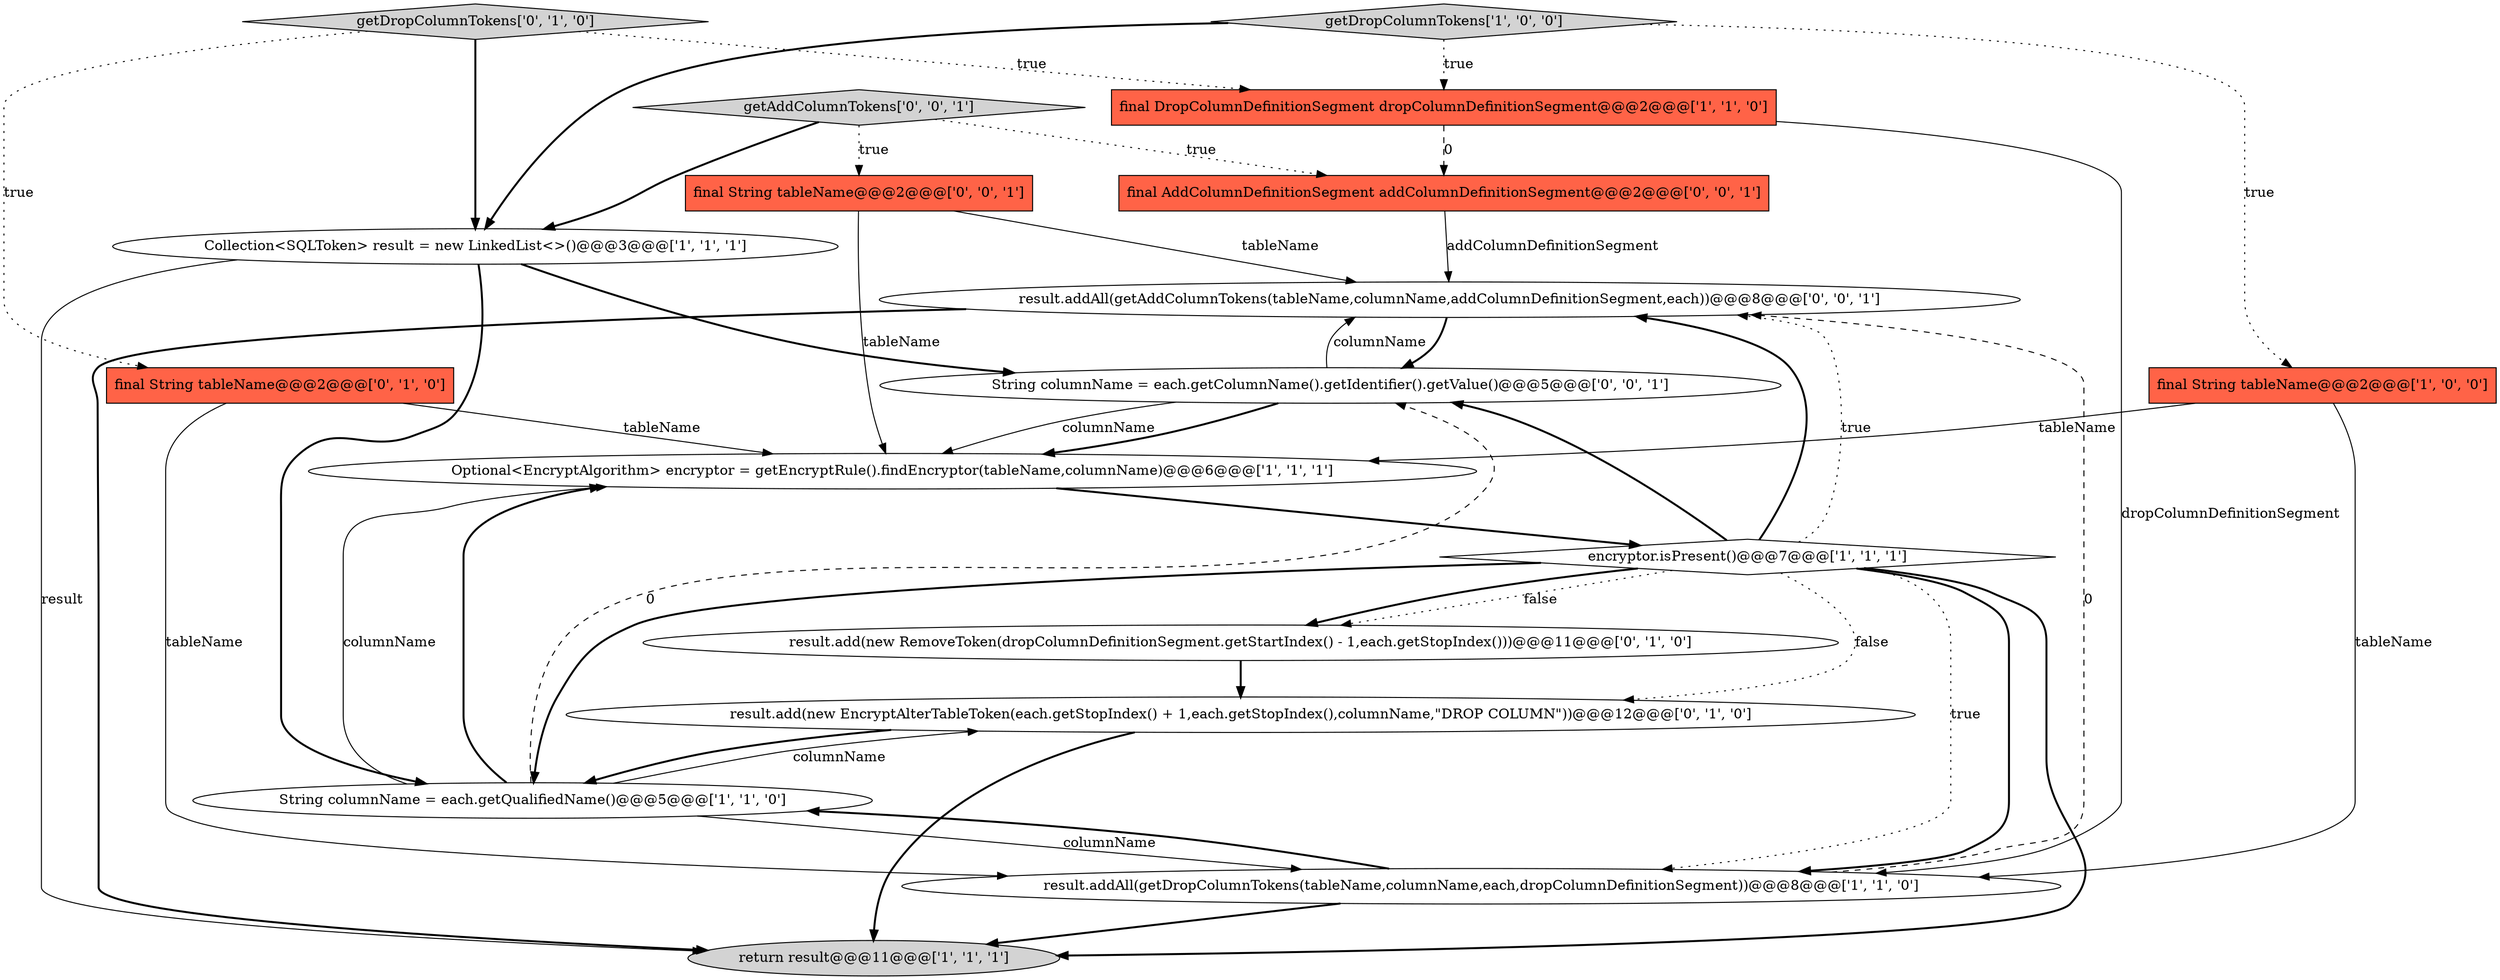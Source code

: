 digraph {
16 [style = filled, label = "final AddColumnDefinitionSegment addColumnDefinitionSegment@@@2@@@['0', '0', '1']", fillcolor = tomato, shape = box image = "AAA0AAABBB3BBB"];
15 [style = filled, label = "getAddColumnTokens['0', '0', '1']", fillcolor = lightgray, shape = diamond image = "AAA0AAABBB3BBB"];
1 [style = filled, label = "Optional<EncryptAlgorithm> encryptor = getEncryptRule().findEncryptor(tableName,columnName)@@@6@@@['1', '1', '1']", fillcolor = white, shape = ellipse image = "AAA0AAABBB1BBB"];
5 [style = filled, label = "return result@@@11@@@['1', '1', '1']", fillcolor = lightgray, shape = ellipse image = "AAA0AAABBB1BBB"];
11 [style = filled, label = "result.add(new EncryptAlterTableToken(each.getStopIndex() + 1,each.getStopIndex(),columnName,\"DROP COLUMN\"))@@@12@@@['0', '1', '0']", fillcolor = white, shape = ellipse image = "AAA1AAABBB2BBB"];
0 [style = filled, label = "String columnName = each.getQualifiedName()@@@5@@@['1', '1', '0']", fillcolor = white, shape = ellipse image = "AAA0AAABBB1BBB"];
10 [style = filled, label = "result.add(new RemoveToken(dropColumnDefinitionSegment.getStartIndex() - 1,each.getStopIndex()))@@@11@@@['0', '1', '0']", fillcolor = white, shape = ellipse image = "AAA1AAABBB2BBB"];
2 [style = filled, label = "final String tableName@@@2@@@['1', '0', '0']", fillcolor = tomato, shape = box image = "AAA0AAABBB1BBB"];
14 [style = filled, label = "result.addAll(getAddColumnTokens(tableName,columnName,addColumnDefinitionSegment,each))@@@8@@@['0', '0', '1']", fillcolor = white, shape = ellipse image = "AAA0AAABBB3BBB"];
13 [style = filled, label = "final String tableName@@@2@@@['0', '0', '1']", fillcolor = tomato, shape = box image = "AAA0AAABBB3BBB"];
7 [style = filled, label = "final DropColumnDefinitionSegment dropColumnDefinitionSegment@@@2@@@['1', '1', '0']", fillcolor = tomato, shape = box image = "AAA0AAABBB1BBB"];
4 [style = filled, label = "Collection<SQLToken> result = new LinkedList<>()@@@3@@@['1', '1', '1']", fillcolor = white, shape = ellipse image = "AAA0AAABBB1BBB"];
6 [style = filled, label = "encryptor.isPresent()@@@7@@@['1', '1', '1']", fillcolor = white, shape = diamond image = "AAA0AAABBB1BBB"];
12 [style = filled, label = "getDropColumnTokens['0', '1', '0']", fillcolor = lightgray, shape = diamond image = "AAA0AAABBB2BBB"];
8 [style = filled, label = "getDropColumnTokens['1', '0', '0']", fillcolor = lightgray, shape = diamond image = "AAA0AAABBB1BBB"];
9 [style = filled, label = "final String tableName@@@2@@@['0', '1', '0']", fillcolor = tomato, shape = box image = "AAA0AAABBB2BBB"];
3 [style = filled, label = "result.addAll(getDropColumnTokens(tableName,columnName,each,dropColumnDefinitionSegment))@@@8@@@['1', '1', '0']", fillcolor = white, shape = ellipse image = "AAA0AAABBB1BBB"];
17 [style = filled, label = "String columnName = each.getColumnName().getIdentifier().getValue()@@@5@@@['0', '0', '1']", fillcolor = white, shape = ellipse image = "AAA0AAABBB3BBB"];
14->5 [style = bold, label=""];
12->7 [style = dotted, label="true"];
14->17 [style = bold, label=""];
15->13 [style = dotted, label="true"];
4->5 [style = solid, label="result"];
0->1 [style = solid, label="columnName"];
8->4 [style = bold, label=""];
0->3 [style = solid, label="columnName"];
6->10 [style = dotted, label="false"];
9->1 [style = solid, label="tableName"];
11->0 [style = bold, label=""];
6->11 [style = dotted, label="false"];
6->0 [style = bold, label=""];
16->14 [style = solid, label="addColumnDefinitionSegment"];
12->4 [style = bold, label=""];
15->4 [style = bold, label=""];
2->3 [style = solid, label="tableName"];
0->11 [style = solid, label="columnName"];
6->14 [style = dotted, label="true"];
4->17 [style = bold, label=""];
10->11 [style = bold, label=""];
17->14 [style = solid, label="columnName"];
6->17 [style = bold, label=""];
9->3 [style = solid, label="tableName"];
8->2 [style = dotted, label="true"];
8->7 [style = dotted, label="true"];
3->14 [style = dashed, label="0"];
1->6 [style = bold, label=""];
0->1 [style = bold, label=""];
3->5 [style = bold, label=""];
6->10 [style = bold, label=""];
6->14 [style = bold, label=""];
12->9 [style = dotted, label="true"];
3->0 [style = bold, label=""];
6->3 [style = bold, label=""];
0->17 [style = dashed, label="0"];
6->5 [style = bold, label=""];
2->1 [style = solid, label="tableName"];
6->3 [style = dotted, label="true"];
7->3 [style = solid, label="dropColumnDefinitionSegment"];
13->1 [style = solid, label="tableName"];
15->16 [style = dotted, label="true"];
7->16 [style = dashed, label="0"];
13->14 [style = solid, label="tableName"];
4->0 [style = bold, label=""];
11->5 [style = bold, label=""];
17->1 [style = solid, label="columnName"];
17->1 [style = bold, label=""];
}
